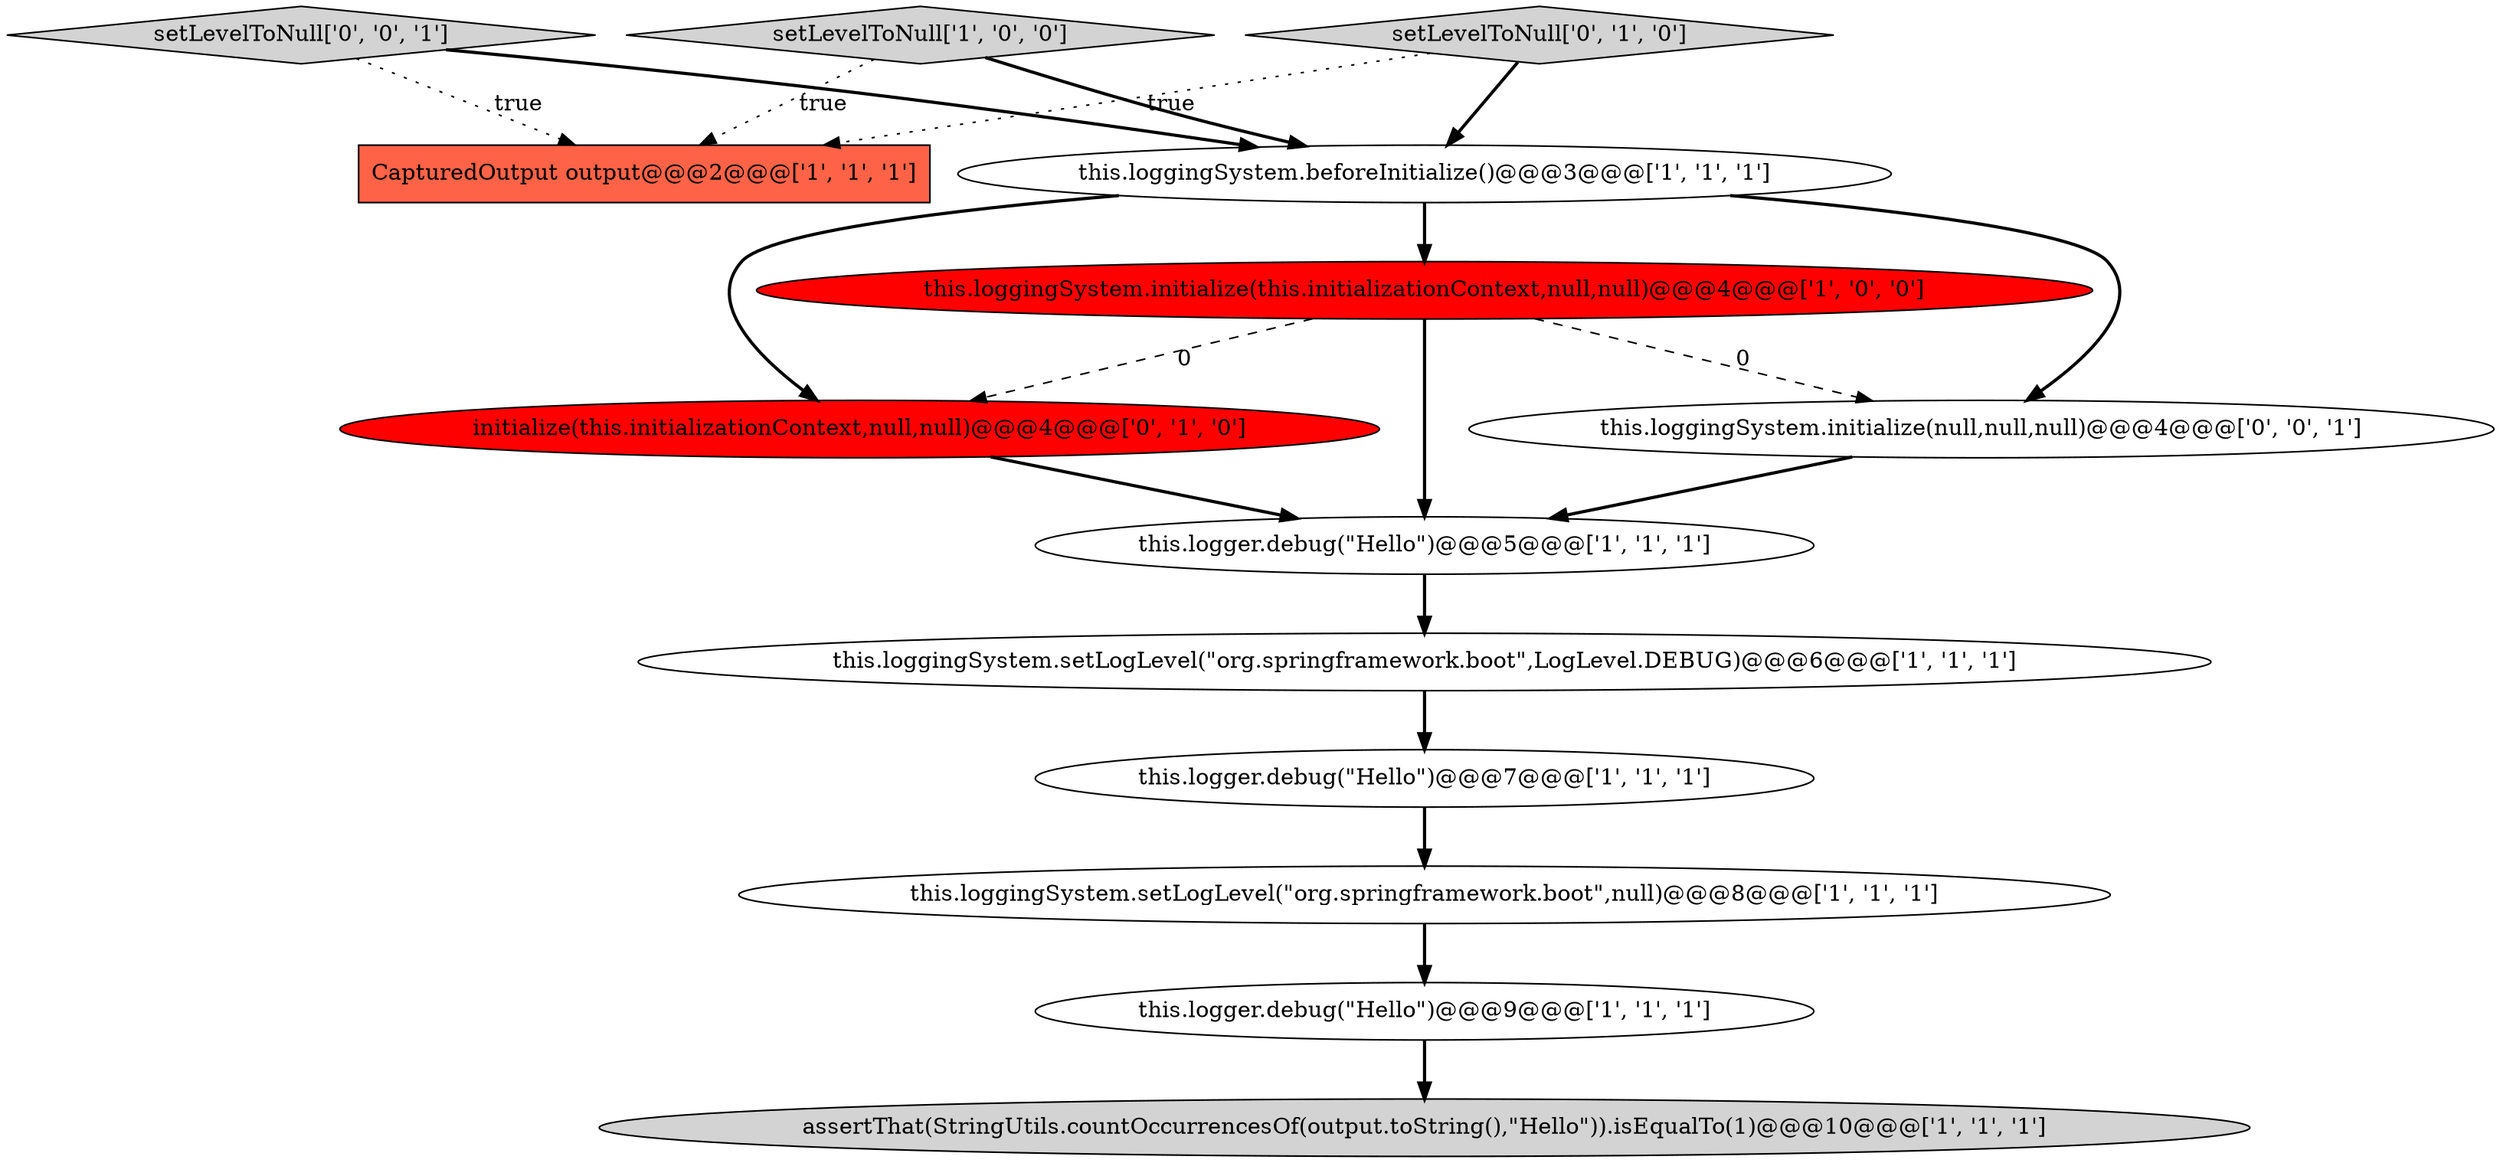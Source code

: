 digraph {
5 [style = filled, label = "this.loggingSystem.setLogLevel(\"org.springframework.boot\",null)@@@8@@@['1', '1', '1']", fillcolor = white, shape = ellipse image = "AAA0AAABBB1BBB"];
3 [style = filled, label = "this.logger.debug(\"Hello\")@@@5@@@['1', '1', '1']", fillcolor = white, shape = ellipse image = "AAA0AAABBB1BBB"];
10 [style = filled, label = "initialize(this.initializationContext,null,null)@@@4@@@['0', '1', '0']", fillcolor = red, shape = ellipse image = "AAA1AAABBB2BBB"];
13 [style = filled, label = "setLevelToNull['0', '0', '1']", fillcolor = lightgray, shape = diamond image = "AAA0AAABBB3BBB"];
4 [style = filled, label = "this.logger.debug(\"Hello\")@@@7@@@['1', '1', '1']", fillcolor = white, shape = ellipse image = "AAA0AAABBB1BBB"];
6 [style = filled, label = "this.logger.debug(\"Hello\")@@@9@@@['1', '1', '1']", fillcolor = white, shape = ellipse image = "AAA0AAABBB1BBB"];
7 [style = filled, label = "this.loggingSystem.beforeInitialize()@@@3@@@['1', '1', '1']", fillcolor = white, shape = ellipse image = "AAA0AAABBB1BBB"];
1 [style = filled, label = "this.loggingSystem.initialize(this.initializationContext,null,null)@@@4@@@['1', '0', '0']", fillcolor = red, shape = ellipse image = "AAA1AAABBB1BBB"];
12 [style = filled, label = "this.loggingSystem.initialize(null,null,null)@@@4@@@['0', '0', '1']", fillcolor = white, shape = ellipse image = "AAA0AAABBB3BBB"];
2 [style = filled, label = "this.loggingSystem.setLogLevel(\"org.springframework.boot\",LogLevel.DEBUG)@@@6@@@['1', '1', '1']", fillcolor = white, shape = ellipse image = "AAA0AAABBB1BBB"];
8 [style = filled, label = "CapturedOutput output@@@2@@@['1', '1', '1']", fillcolor = tomato, shape = box image = "AAA0AAABBB1BBB"];
9 [style = filled, label = "assertThat(StringUtils.countOccurrencesOf(output.toString(),\"Hello\")).isEqualTo(1)@@@10@@@['1', '1', '1']", fillcolor = lightgray, shape = ellipse image = "AAA0AAABBB1BBB"];
0 [style = filled, label = "setLevelToNull['1', '0', '0']", fillcolor = lightgray, shape = diamond image = "AAA0AAABBB1BBB"];
11 [style = filled, label = "setLevelToNull['0', '1', '0']", fillcolor = lightgray, shape = diamond image = "AAA0AAABBB2BBB"];
1->3 [style = bold, label=""];
0->8 [style = dotted, label="true"];
1->12 [style = dashed, label="0"];
10->3 [style = bold, label=""];
11->8 [style = dotted, label="true"];
12->3 [style = bold, label=""];
7->1 [style = bold, label=""];
1->10 [style = dashed, label="0"];
5->6 [style = bold, label=""];
3->2 [style = bold, label=""];
6->9 [style = bold, label=""];
13->8 [style = dotted, label="true"];
2->4 [style = bold, label=""];
4->5 [style = bold, label=""];
7->10 [style = bold, label=""];
7->12 [style = bold, label=""];
13->7 [style = bold, label=""];
11->7 [style = bold, label=""];
0->7 [style = bold, label=""];
}
